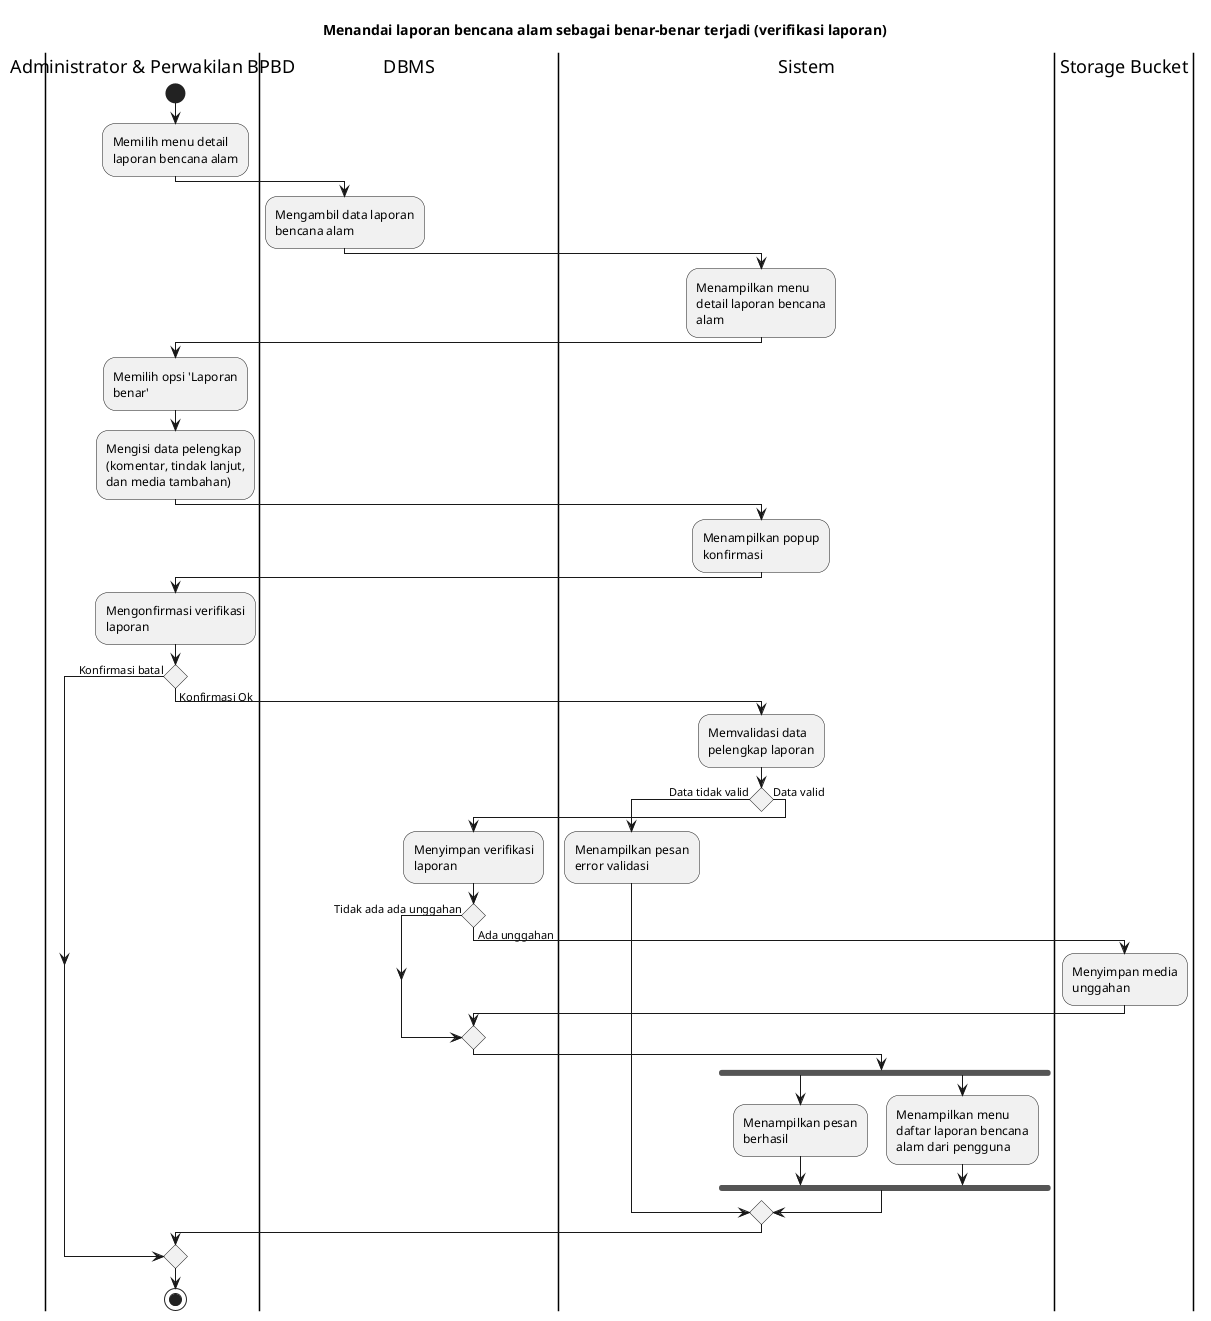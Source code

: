 @startuml UC-MGDISASTER-003 - Menandai laporan bencana alam sebagai benar-benar terjadi (verifikasi laporan)
skinparam wrapWidth 140

title Menandai laporan bencana alam sebagai benar-benar terjadi (verifikasi laporan)

|Administrator & Perwakilan BPBD|
start
:Memilih menu detail laporan bencana alam;

|DBMS|
:Mengambil data laporan bencana alam;

|Sistem|
:Menampilkan menu detail laporan bencana alam;

|Administrator & Perwakilan BPBD|
:Memilih opsi 'Laporan benar';
:Mengisi data pelengkap (komentar, tindak lanjut, dan media tambahan);

|Sistem|
:Menampilkan popup konfirmasi;

|Administrator & Perwakilan BPBD|
:Mengonfirmasi verifikasi laporan;

if () then (Konfirmasi batal)
else (Konfirmasi Ok)
  |Sistem|
  :Memvalidasi data pelengkap laporan;

  if () then (Data tidak valid)
    :Menampilkan pesan error validasi;
  else (Data valid)
    |DBMS|
    :Menyimpan verifikasi laporan;

    if () then (Tidak ada ada unggahan)
    else (Ada unggahan)
      |Storage Bucket|
      :Menyimpan media unggahan;
    endif
  
    |Sistem|
    fork
      :Menampilkan pesan berhasil;
    fork again
      :Menampilkan menu daftar laporan bencana alam dari pengguna;
    endfork
  endif
endif

|Administrator & Perwakilan BPBD|
stop

@enduml